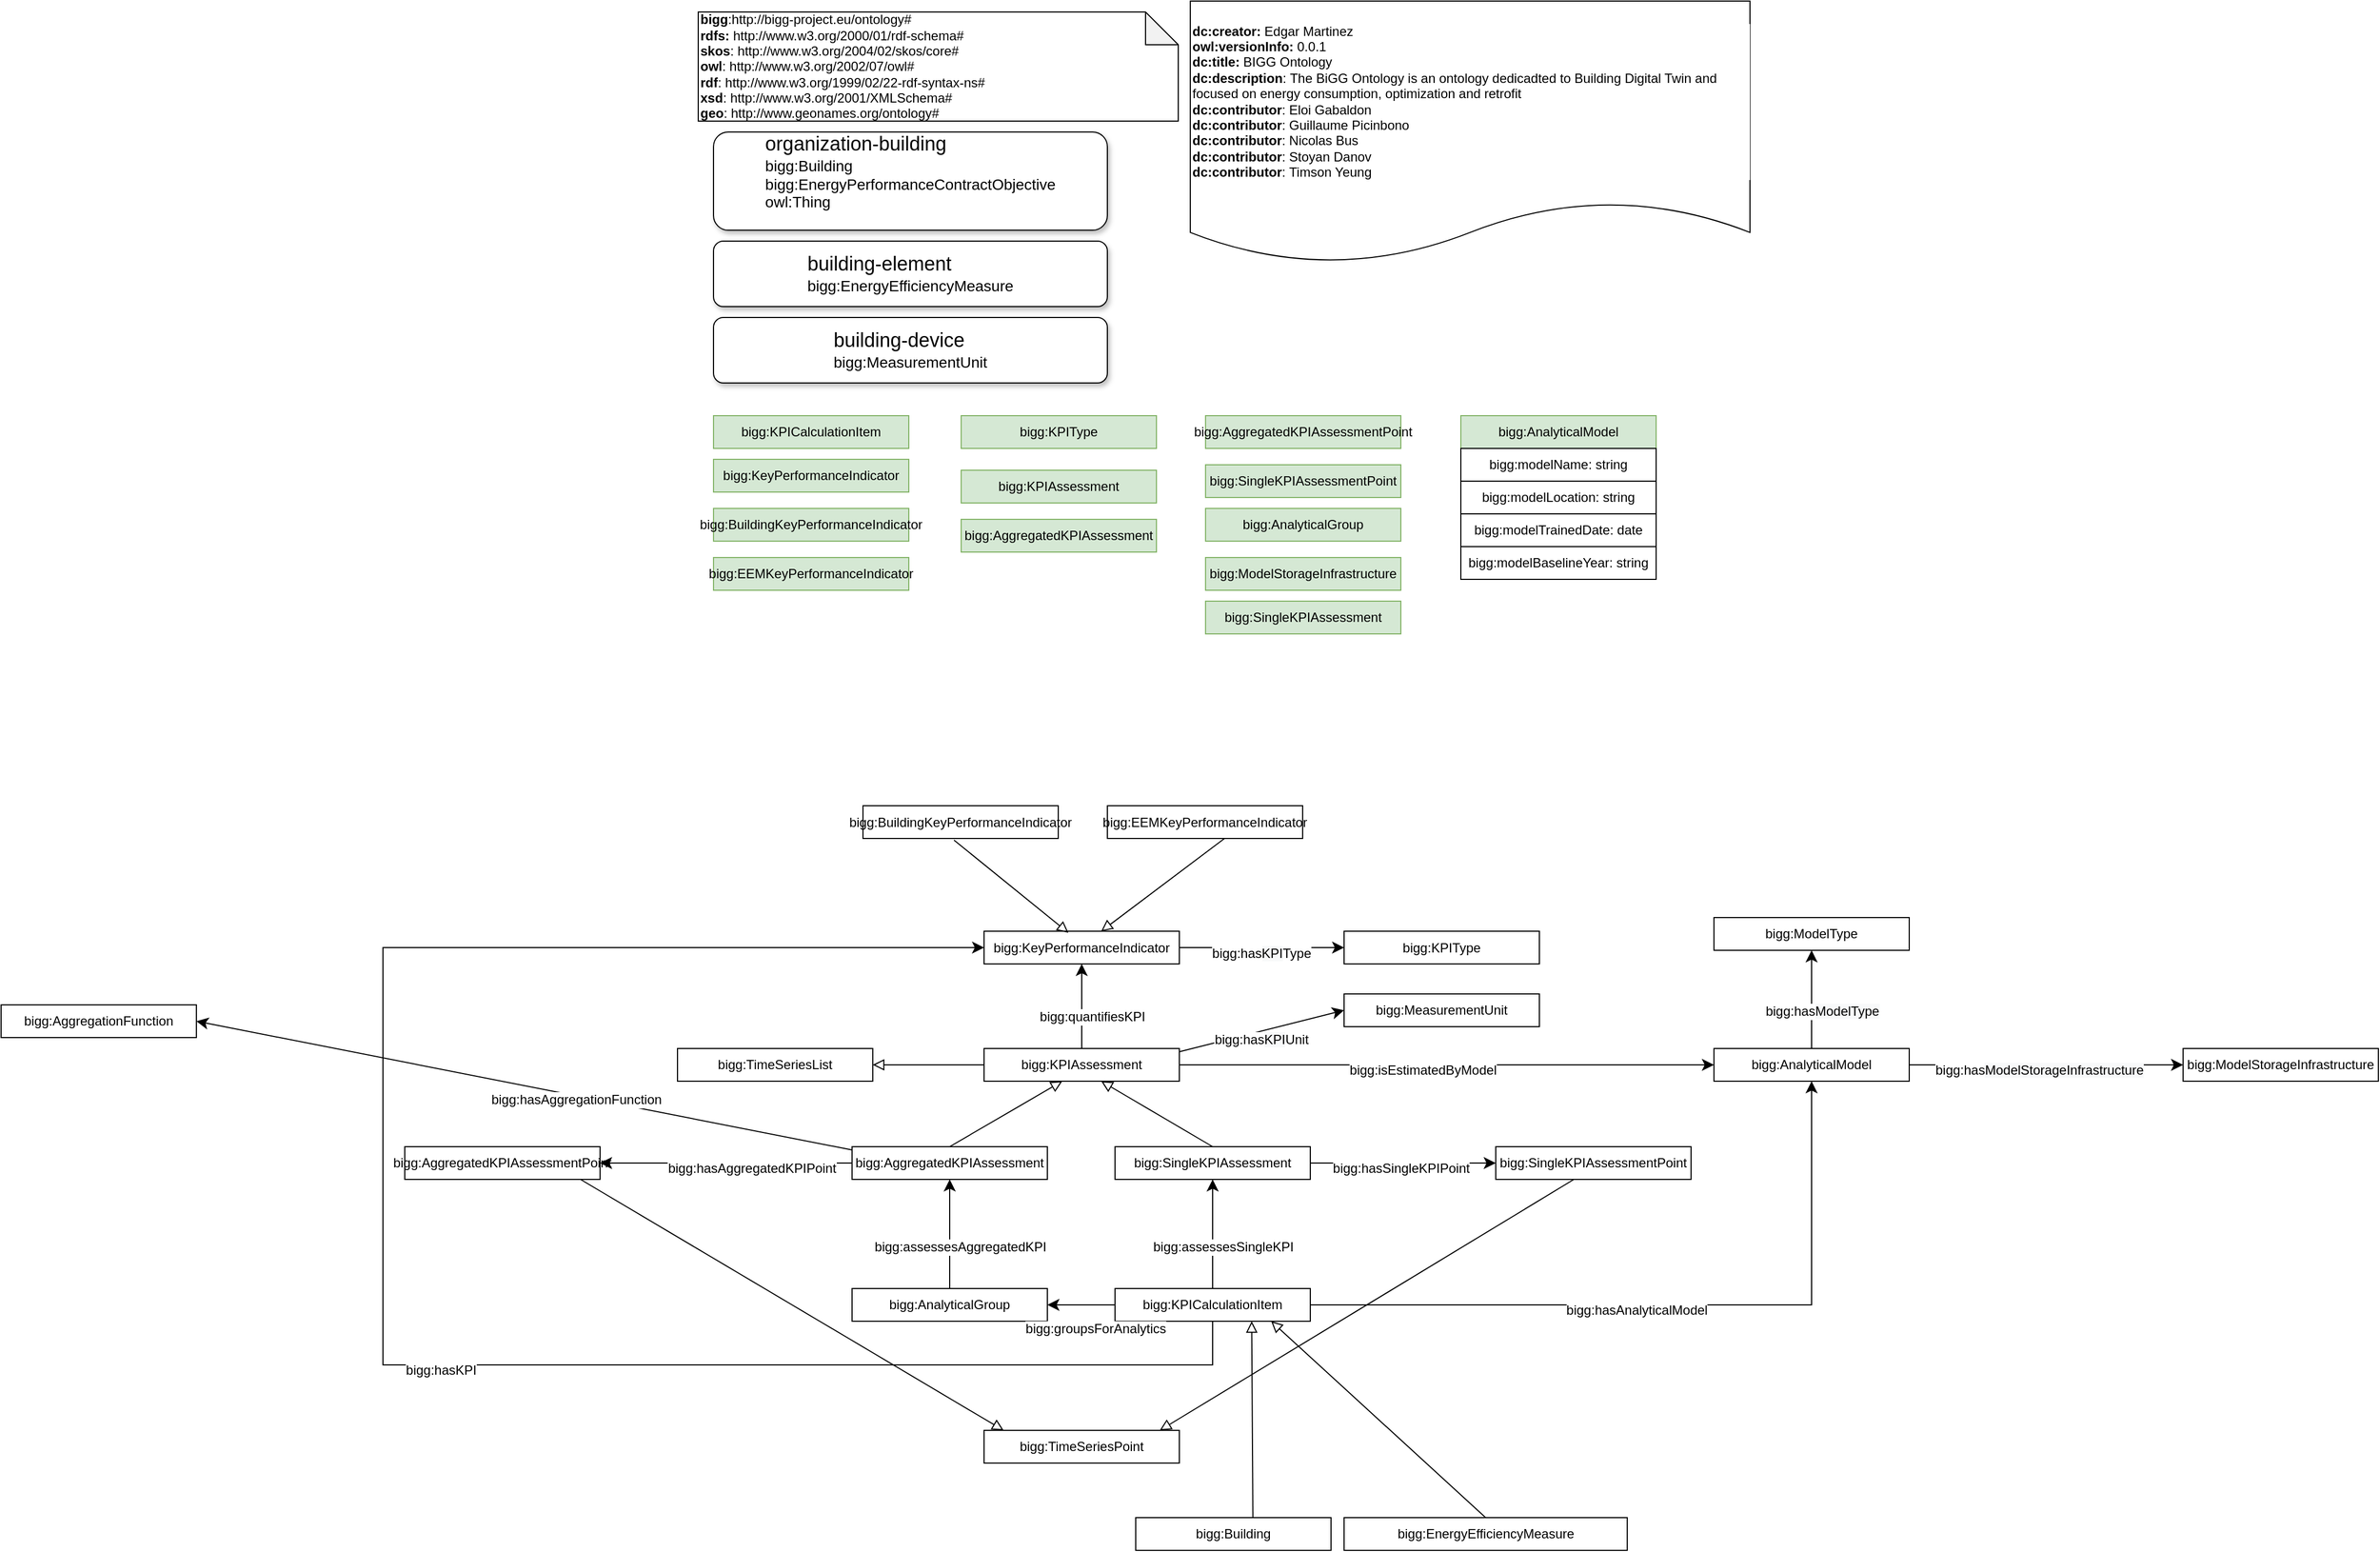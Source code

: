 <mxfile version="20.3.0" type="device"><diagram id="xN5c13emSfbrc5WPA_zT" name="Page-1"><mxGraphModel dx="1773" dy="1841" grid="1" gridSize="10" guides="1" tooltips="1" connect="1" arrows="1" fold="1" page="1" pageScale="1" pageWidth="827" pageHeight="1169" math="0" shadow="0"><root><mxCell id="0"/><mxCell id="1" parent="0"/><mxCell id="2" value="&lt;div&gt;&lt;b&gt;bigg&lt;/b&gt;:http://bigg-project.eu/ontology#&lt;/div&gt;&lt;div&gt;&lt;/div&gt;&lt;b&gt;rdfs:&lt;/b&gt; http://www.w3.org/2000/01/rdf-schema#&lt;br&gt;&lt;div&gt;&lt;span style=&quot;background-color: initial;&quot;&gt;&lt;b&gt;skos&lt;/b&gt;: http://www.w3.org/2004/02/skos/core#&lt;/span&gt;&lt;br&gt;&lt;/div&gt;&lt;div&gt;&lt;b&gt;owl&lt;/b&gt;: http://www.w3.org/2002/07/owl#&lt;/div&gt;&lt;div&gt;&lt;span style=&quot;background-color: initial;&quot;&gt;&lt;b&gt;rdf&lt;/b&gt;: http://www.w3.org/1999/02/22-rdf-syntax-ns#&lt;/span&gt;&lt;br&gt;&lt;/div&gt;&lt;div&gt;&lt;b&gt;xsd&lt;/b&gt;: http://www.w3.org/2001/XMLSchema#&lt;/div&gt;&lt;div&gt;&lt;span style=&quot;background-color: initial;&quot;&gt;&lt;b&gt;geo&lt;/b&gt;: http://www.geonames.org/ontology#&lt;/span&gt;&lt;/div&gt;" style="shape=note;whiteSpace=wrap;html=1;backgroundOutline=1;darkOpacity=0.05;align=left;" parent="1" vertex="1"><mxGeometry x="-51" y="-60" width="440" height="100" as="geometry"/></mxCell><mxCell id="3" value="&lt;div&gt;&lt;b&gt;dc:creator:&lt;/b&gt;&amp;nbsp;Edgar Martinez&lt;/div&gt;&lt;div&gt;&lt;b&gt;owl:versionInfo:&lt;/b&gt; 0.0.1&lt;/div&gt;&lt;div&gt;&lt;b&gt;dc:title:&lt;/b&gt;&amp;nbsp;BIGG Ontology&lt;/div&gt;&lt;div&gt;&lt;b&gt;dc:description&lt;/b&gt;:&amp;nbsp;The BiGG Ontology is an ontology dedicadted to Building Digital Twin and focused on energy consumption, optimization and retrofit&lt;/div&gt;&lt;div&gt;&lt;b&gt;dc:contributor&lt;/b&gt;:&amp;nbsp;Eloi Gabaldon&lt;/div&gt;&lt;div&gt;&lt;b&gt;dc:contributor&lt;/b&gt;:&amp;nbsp;Guillaume Picinbono&lt;br&gt;&lt;/div&gt;&lt;div&gt;&lt;b&gt;dc:contributor&lt;/b&gt;:&amp;nbsp;&lt;span style=&quot;background-color: rgb(255, 255, 255);&quot;&gt;Nicolas Bus&lt;br&gt;&lt;/span&gt;&lt;/div&gt;&lt;div&gt;&lt;span style=&quot;background-color: rgb(255, 255, 255);&quot;&gt;&lt;b&gt;dc:contributor&lt;/b&gt;:&amp;nbsp;Stoyan Danov&lt;br&gt;&lt;/span&gt;&lt;/div&gt;&lt;div&gt;&lt;span style=&quot;background-color: rgb(255, 255, 255);&quot;&gt;&lt;b&gt;dc:contributor&lt;/b&gt;:&amp;nbsp;Timson Yeung&lt;/span&gt;&lt;/div&gt;" style="shape=document;whiteSpace=wrap;html=1;boundedLbl=1;labelBackgroundColor=#ffffff;strokeColor=#000000;fontSize=12;fontColor=#000000;size=0.233;align=left;" parent="1" vertex="1"><mxGeometry x="400" y="-70" width="513" height="240" as="geometry"/></mxCell><mxCell id="48" value="bigg:KPICalculationItem" style="rounded=0;whiteSpace=wrap;html=1;snapToPoint=1;points=[[0.1,0],[0.2,0],[0.3,0],[0.4,0],[0.5,0],[0.6,0],[0.7,0],[0.8,0],[0.9,0],[0,0.1],[0,0.3],[0,0.5],[0,0.7],[0,0.9],[0.1,1],[0.2,1],[0.3,1],[0.4,1],[0.5,1],[0.6,1],[0.7,1],[0.8,1],[0.9,1],[1,0.1],[1,0.3],[1,0.5],[1,0.7],[1,0.9]];fillColor=#d5e8d4;strokeColor=#82b366;" parent="1" vertex="1"><mxGeometry x="-37" y="310.0" width="179" height="30" as="geometry"/></mxCell><mxCell id="138" value="bigg:AnalyticalGroup" style="rounded=0;whiteSpace=wrap;html=1;snapToPoint=1;points=[[0.1,0],[0.2,0],[0.3,0],[0.4,0],[0.5,0],[0.6,0],[0.7,0],[0.8,0],[0.9,0],[0,0.1],[0,0.3],[0,0.5],[0,0.7],[0,0.9],[0.1,1],[0.2,1],[0.3,1],[0.4,1],[0.5,1],[0.6,1],[0.7,1],[0.8,1],[0.9,1],[1,0.1],[1,0.3],[1,0.5],[1,0.7],[1,0.9]];fillColor=#d5e8d4;strokeColor=#82b366;" parent="1" vertex="1"><mxGeometry x="414" y="395" width="179" height="30" as="geometry"/></mxCell><mxCell id="139" value="bigg:KPIAssessment" style="rounded=0;whiteSpace=wrap;html=1;snapToPoint=1;points=[[0.1,0],[0.2,0],[0.3,0],[0.4,0],[0.5,0],[0.6,0],[0.7,0],[0.8,0],[0.9,0],[0,0.1],[0,0.3],[0,0.5],[0,0.7],[0,0.9],[0.1,1],[0.2,1],[0.3,1],[0.4,1],[0.5,1],[0.6,1],[0.7,1],[0.8,1],[0.9,1],[1,0.1],[1,0.3],[1,0.5],[1,0.7],[1,0.9]];fillColor=#d5e8d4;strokeColor=#82b366;" parent="1" vertex="1"><mxGeometry x="190" y="360" width="179" height="30" as="geometry"/></mxCell><mxCell id="140" value="bigg:AggregatedKPIAssessment" style="rounded=0;whiteSpace=wrap;html=1;snapToPoint=1;points=[[0.1,0],[0.2,0],[0.3,0],[0.4,0],[0.5,0],[0.6,0],[0.7,0],[0.8,0],[0.9,0],[0,0.1],[0,0.3],[0,0.5],[0,0.7],[0,0.9],[0.1,1],[0.2,1],[0.3,1],[0.4,1],[0.5,1],[0.6,1],[0.7,1],[0.8,1],[0.9,1],[1,0.1],[1,0.3],[1,0.5],[1,0.7],[1,0.9]];fillColor=#d5e8d4;strokeColor=#82b366;" parent="1" vertex="1"><mxGeometry x="190" y="405" width="179" height="30" as="geometry"/></mxCell><mxCell id="141" value="bigg:SingleKPIAssessment" style="rounded=0;whiteSpace=wrap;html=1;snapToPoint=1;points=[[0.1,0],[0.2,0],[0.3,0],[0.4,0],[0.5,0],[0.6,0],[0.7,0],[0.8,0],[0.9,0],[0,0.1],[0,0.3],[0,0.5],[0,0.7],[0,0.9],[0.1,1],[0.2,1],[0.3,1],[0.4,1],[0.5,1],[0.6,1],[0.7,1],[0.8,1],[0.9,1],[1,0.1],[1,0.3],[1,0.5],[1,0.7],[1,0.9]];fillColor=#d5e8d4;strokeColor=#82b366;" parent="1" vertex="1"><mxGeometry x="414" y="480" width="179" height="30" as="geometry"/></mxCell><mxCell id="142" value="bigg:AggregatedKPIAssessmentPoint" style="rounded=0;whiteSpace=wrap;html=1;snapToPoint=1;points=[[0.1,0],[0.2,0],[0.3,0],[0.4,0],[0.5,0],[0.6,0],[0.7,0],[0.8,0],[0.9,0],[0,0.1],[0,0.3],[0,0.5],[0,0.7],[0,0.9],[0.1,1],[0.2,1],[0.3,1],[0.4,1],[0.5,1],[0.6,1],[0.7,1],[0.8,1],[0.9,1],[1,0.1],[1,0.3],[1,0.5],[1,0.7],[1,0.9]];fillColor=#d5e8d4;strokeColor=#82b366;" parent="1" vertex="1"><mxGeometry x="414" y="310" width="179" height="30" as="geometry"/></mxCell><mxCell id="143" value="bigg:SingleKPIAssessmentPoint" style="rounded=0;whiteSpace=wrap;html=1;snapToPoint=1;points=[[0.1,0],[0.2,0],[0.3,0],[0.4,0],[0.5,0],[0.6,0],[0.7,0],[0.8,0],[0.9,0],[0,0.1],[0,0.3],[0,0.5],[0,0.7],[0,0.9],[0.1,1],[0.2,1],[0.3,1],[0.4,1],[0.5,1],[0.6,1],[0.7,1],[0.8,1],[0.9,1],[1,0.1],[1,0.3],[1,0.5],[1,0.7],[1,0.9]];fillColor=#d5e8d4;strokeColor=#82b366;" parent="1" vertex="1"><mxGeometry x="414" y="355" width="179" height="30" as="geometry"/></mxCell><mxCell id="144" value="bigg:AnalyticalModel" style="rounded=0;whiteSpace=wrap;html=1;snapToPoint=1;points=[[0.1,0],[0.2,0],[0.3,0],[0.4,0],[0.5,0],[0.6,0],[0.7,0],[0.8,0],[0.9,0],[0,0.1],[0,0.3],[0,0.5],[0,0.7],[0,0.9],[0.1,1],[0.2,1],[0.3,1],[0.4,1],[0.5,1],[0.6,1],[0.7,1],[0.8,1],[0.9,1],[1,0.1],[1,0.3],[1,0.5],[1,0.7],[1,0.9]];fillColor=#d5e8d4;strokeColor=#82b366;" parent="1" vertex="1"><mxGeometry x="648" y="310" width="179" height="30" as="geometry"/></mxCell><mxCell id="145" value="bigg:KeyPerformanceIndicator" style="rounded=0;whiteSpace=wrap;html=1;snapToPoint=1;points=[[0.1,0],[0.2,0],[0.3,0],[0.4,0],[0.5,0],[0.6,0],[0.7,0],[0.8,0],[0.9,0],[0,0.1],[0,0.3],[0,0.5],[0,0.7],[0,0.9],[0.1,1],[0.2,1],[0.3,1],[0.4,1],[0.5,1],[0.6,1],[0.7,1],[0.8,1],[0.9,1],[1,0.1],[1,0.3],[1,0.5],[1,0.7],[1,0.9]];fillColor=#d5e8d4;strokeColor=#82b366;" parent="1" vertex="1"><mxGeometry x="-37" y="350" width="179" height="30" as="geometry"/></mxCell><mxCell id="151" value="bigg:KPIType" style="rounded=0;whiteSpace=wrap;html=1;snapToPoint=1;points=[[0.1,0],[0.2,0],[0.3,0],[0.4,0],[0.5,0],[0.6,0],[0.7,0],[0.8,0],[0.9,0],[0,0.1],[0,0.3],[0,0.5],[0,0.7],[0,0.9],[0.1,1],[0.2,1],[0.3,1],[0.4,1],[0.5,1],[0.6,1],[0.7,1],[0.8,1],[0.9,1],[1,0.1],[1,0.3],[1,0.5],[1,0.7],[1,0.9]];fillColor=#d5e8d4;strokeColor=#82b366;" parent="1" vertex="1"><mxGeometry x="190" y="310" width="179" height="30" as="geometry"/></mxCell><mxCell id="152" value="bigg:KeyPerformanceIndicator" style="rounded=0;whiteSpace=wrap;html=1;snapToPoint=1;points=[[0.1,0],[0.2,0],[0.3,0],[0.4,0],[0.5,0],[0.6,0],[0.7,0],[0.8,0],[0.9,0],[0,0.1],[0,0.3],[0,0.5],[0,0.7],[0,0.9],[0.1,1],[0.2,1],[0.3,1],[0.4,1],[0.5,1],[0.6,1],[0.7,1],[0.8,1],[0.9,1],[1,0.1],[1,0.3],[1,0.5],[1,0.7],[1,0.9]];" parent="1" vertex="1"><mxGeometry x="211" y="782.5" width="179" height="30" as="geometry"/></mxCell><mxCell id="153" value="bigg:KPIType" style="rounded=0;whiteSpace=wrap;html=1;snapToPoint=1;points=[[0.1,0],[0.2,0],[0.3,0],[0.4,0],[0.5,0],[0.6,0],[0.7,0],[0.8,0],[0.9,0],[0,0.1],[0,0.3],[0,0.5],[0,0.7],[0,0.9],[0.1,1],[0.2,1],[0.3,1],[0.4,1],[0.5,1],[0.6,1],[0.7,1],[0.8,1],[0.9,1],[1,0.1],[1,0.3],[1,0.5],[1,0.7],[1,0.9]];" parent="1" vertex="1"><mxGeometry x="541" y="782.5" width="179" height="30" as="geometry"/></mxCell><mxCell id="154" value="" style="endArrow=classic;html=1;endSize=8;arcSize=0;rounded=0;entryX=0;entryY=0.5;entryDx=0;entryDy=0;exitX=1;exitY=0.5;exitDx=0;exitDy=0;" parent="1" source="152" target="153" edge="1"><mxGeometry width="50" height="50" relative="1" as="geometry"><mxPoint x="710" y="859.5" as="sourcePoint"/><mxPoint x="841" y="859.5" as="targetPoint"/></mxGeometry></mxCell><mxCell id="155" value="&lt;div&gt;bigg:has&lt;span style=&quot;background-color: rgb(248, 249, 250);&quot;&gt;KPI&lt;/span&gt;Type&lt;/div&gt;" style="text;html=1;align=center;verticalAlign=middle;resizable=0;points=[];labelBackgroundColor=#ffffff;" parent="154" vertex="1" connectable="0"><mxGeometry x="-0.127" relative="1" as="geometry"><mxPoint x="9" y="5" as="offset"/></mxGeometry></mxCell><mxCell id="156" value="bigg:MeasurementUnit" style="rounded=0;whiteSpace=wrap;html=1;snapToPoint=1;points=[[0.1,0],[0.2,0],[0.3,0],[0.4,0],[0.5,0],[0.6,0],[0.7,0],[0.8,0],[0.9,0],[0,0.1],[0,0.3],[0,0.5],[0,0.7],[0,0.9],[0.1,1],[0.2,1],[0.3,1],[0.4,1],[0.5,1],[0.6,1],[0.7,1],[0.8,1],[0.9,1],[1,0.1],[1,0.3],[1,0.5],[1,0.7],[1,0.9]];" parent="1" vertex="1"><mxGeometry x="541" y="840" width="179" height="30" as="geometry"/></mxCell><mxCell id="157" value="" style="endArrow=classic;html=1;endSize=8;arcSize=0;rounded=0;entryX=0;entryY=0.5;entryDx=0;entryDy=0;exitX=1;exitY=0.1;exitDx=0;exitDy=0;" parent="1" source="174" target="156" edge="1"><mxGeometry width="50" height="50" relative="1" as="geometry"><mxPoint x="400.0" y="807.5" as="sourcePoint"/><mxPoint x="551" y="807.5" as="targetPoint"/></mxGeometry></mxCell><mxCell id="158" value="&lt;div&gt;bigg:has&lt;span style=&quot;background-color: rgb(248, 249, 250);&quot;&gt;KPI&lt;/span&gt;Unit&lt;/div&gt;" style="text;html=1;align=center;verticalAlign=middle;resizable=0;points=[];labelBackgroundColor=#ffffff;" parent="157" vertex="1" connectable="0"><mxGeometry x="-0.127" relative="1" as="geometry"><mxPoint x="9" y="5" as="offset"/></mxGeometry></mxCell><mxCell id="173" value="bigg:TimeSeriesList" style="rounded=0;whiteSpace=wrap;html=1;snapToPoint=1;points=[[0.1,0],[0.2,0],[0.3,0],[0.4,0],[0.5,0],[0.6,0],[0.7,0],[0.8,0],[0.9,0],[0,0.1],[0,0.3],[0,0.5],[0,0.7],[0,0.9],[0.1,1],[0.2,1],[0.3,1],[0.4,1],[0.5,1],[0.6,1],[0.7,1],[0.8,1],[0.9,1],[1,0.1],[1,0.3],[1,0.5],[1,0.7],[1,0.9]];" parent="1" vertex="1"><mxGeometry x="-70" y="890.0" width="179" height="30" as="geometry"/></mxCell><mxCell id="174" value="bigg:KPIAssessment" style="rounded=0;whiteSpace=wrap;html=1;snapToPoint=1;points=[[0.1,0],[0.2,0],[0.3,0],[0.4,0],[0.5,0],[0.6,0],[0.7,0],[0.8,0],[0.9,0],[0,0.1],[0,0.3],[0,0.5],[0,0.7],[0,0.9],[0.1,1],[0.2,1],[0.3,1],[0.4,1],[0.5,1],[0.6,1],[0.7,1],[0.8,1],[0.9,1],[1,0.1],[1,0.3],[1,0.5],[1,0.7],[1,0.9]];" parent="1" vertex="1"><mxGeometry x="211" y="890" width="179" height="30" as="geometry"/></mxCell><mxCell id="175" value="" style="endArrow=block;html=1;fontColor=#000099;exitX=0;exitY=0.5;exitDx=0;exitDy=0;endFill=0;entryX=1;entryY=0.5;entryDx=0;entryDy=0;endSize=8;arcSize=0;rounded=0;" parent="1" source="174" target="173" edge="1"><mxGeometry width="50" height="50" relative="1" as="geometry"><mxPoint x="1009.5" y="820" as="sourcePoint"/><mxPoint x="471.5" y="810" as="targetPoint"/></mxGeometry></mxCell><mxCell id="176" value="" style="endArrow=classic;html=1;endSize=8;arcSize=0;rounded=0;entryX=0.5;entryY=1;entryDx=0;entryDy=0;exitX=0.5;exitY=0;exitDx=0;exitDy=0;" parent="1" source="174" target="152" edge="1"><mxGeometry width="50" height="50" relative="1" as="geometry"><mxPoint x="400" y="807.5" as="sourcePoint"/><mxPoint x="551" y="722.5" as="targetPoint"/></mxGeometry></mxCell><mxCell id="177" value="&lt;div&gt;bigg:quantifiesKPI&lt;/div&gt;" style="text;html=1;align=center;verticalAlign=middle;resizable=0;points=[];labelBackgroundColor=#ffffff;" parent="176" vertex="1" connectable="0"><mxGeometry x="-0.127" relative="1" as="geometry"><mxPoint x="9" y="5" as="offset"/></mxGeometry></mxCell><mxCell id="178" value="bigg:BuildingKeyPerformanceIndicator" style="rounded=0;whiteSpace=wrap;html=1;snapToPoint=1;points=[[0.1,0],[0.2,0],[0.3,0],[0.4,0],[0.5,0],[0.6,0],[0.7,0],[0.8,0],[0.9,0],[0,0.1],[0,0.3],[0,0.5],[0,0.7],[0,0.9],[0.1,1],[0.2,1],[0.3,1],[0.4,1],[0.5,1],[0.6,1],[0.7,1],[0.8,1],[0.9,1],[1,0.1],[1,0.3],[1,0.5],[1,0.7],[1,0.9]];fillColor=#d5e8d4;strokeColor=#82b366;" parent="1" vertex="1"><mxGeometry x="-37" y="395" width="179" height="30" as="geometry"/></mxCell><mxCell id="179" value="bigg:EEMKeyPerformanceIndicator" style="rounded=0;whiteSpace=wrap;html=1;snapToPoint=1;points=[[0.1,0],[0.2,0],[0.3,0],[0.4,0],[0.5,0],[0.6,0],[0.7,0],[0.8,0],[0.9,0],[0,0.1],[0,0.3],[0,0.5],[0,0.7],[0,0.9],[0.1,1],[0.2,1],[0.3,1],[0.4,1],[0.5,1],[0.6,1],[0.7,1],[0.8,1],[0.9,1],[1,0.1],[1,0.3],[1,0.5],[1,0.7],[1,0.9]];fillColor=#d5e8d4;strokeColor=#82b366;" parent="1" vertex="1"><mxGeometry x="-37" y="440" width="179" height="30" as="geometry"/></mxCell><mxCell id="180" value="bigg:BuildingKeyPerformanceIndicator" style="rounded=0;whiteSpace=wrap;html=1;snapToPoint=1;points=[[0.1,0],[0.2,0],[0.3,0],[0.4,0],[0.5,0],[0.6,0],[0.7,0],[0.8,0],[0.9,0],[0,0.1],[0,0.3],[0,0.5],[0,0.7],[0,0.9],[0.1,1],[0.2,1],[0.3,1],[0.4,1],[0.5,1],[0.6,1],[0.7,1],[0.8,1],[0.9,1],[1,0.1],[1,0.3],[1,0.5],[1,0.7],[1,0.9]];" parent="1" vertex="1"><mxGeometry x="100" y="667.5" width="179" height="30" as="geometry"/></mxCell><mxCell id="181" value="bigg:EEMKeyPerformanceIndicator" style="rounded=0;whiteSpace=wrap;html=1;snapToPoint=1;points=[[0.1,0],[0.2,0],[0.3,0],[0.4,0],[0.5,0],[0.6,0],[0.7,0],[0.8,0],[0.9,0],[0,0.1],[0,0.3],[0,0.5],[0,0.7],[0,0.9],[0.1,1],[0.2,1],[0.3,1],[0.4,1],[0.5,1],[0.6,1],[0.7,1],[0.8,1],[0.9,1],[1,0.1],[1,0.3],[1,0.5],[1,0.7],[1,0.9]];" parent="1" vertex="1"><mxGeometry x="324" y="667.5" width="179" height="30" as="geometry"/></mxCell><mxCell id="182" value="" style="endArrow=block;html=1;fontColor=#000099;exitX=0.466;exitY=1.05;exitDx=0;exitDy=0;endFill=0;entryX=0.432;entryY=0.05;entryDx=0;entryDy=0;endSize=8;arcSize=0;rounded=0;exitPerimeter=0;entryPerimeter=0;" parent="1" source="180" target="152" edge="1"><mxGeometry width="50" height="50" relative="1" as="geometry"><mxPoint x="221" y="915" as="sourcePoint"/><mxPoint x="119.0" y="915" as="targetPoint"/></mxGeometry></mxCell><mxCell id="183" value="" style="endArrow=block;html=1;fontColor=#000099;exitX=0.6;exitY=1;exitDx=0;exitDy=0;endFill=0;entryX=0.6;entryY=0;entryDx=0;entryDy=0;endSize=8;arcSize=0;rounded=0;" parent="1" source="181" target="152" edge="1"><mxGeometry width="50" height="50" relative="1" as="geometry"><mxPoint x="193.414" y="709" as="sourcePoint"/><mxPoint x="298.328" y="794" as="targetPoint"/></mxGeometry></mxCell><mxCell id="184" value="bigg:AggregatedKPIAssessmentPoint" style="rounded=0;whiteSpace=wrap;html=1;snapToPoint=1;points=[[0.1,0],[0.2,0],[0.3,0],[0.4,0],[0.5,0],[0.6,0],[0.7,0],[0.8,0],[0.9,0],[0,0.1],[0,0.3],[0,0.5],[0,0.7],[0,0.9],[0.1,1],[0.2,1],[0.3,1],[0.4,1],[0.5,1],[0.6,1],[0.7,1],[0.8,1],[0.9,1],[1,0.1],[1,0.3],[1,0.5],[1,0.7],[1,0.9]];" parent="1" vertex="1"><mxGeometry x="-320" y="980" width="179" height="30" as="geometry"/></mxCell><mxCell id="185" value="bigg:SingleKPIAssessmentPoint" style="rounded=0;whiteSpace=wrap;html=1;snapToPoint=1;points=[[0.1,0],[0.2,0],[0.3,0],[0.4,0],[0.5,0],[0.6,0],[0.7,0],[0.8,0],[0.9,0],[0,0.1],[0,0.3],[0,0.5],[0,0.7],[0,0.9],[0.1,1],[0.2,1],[0.3,1],[0.4,1],[0.5,1],[0.6,1],[0.7,1],[0.8,1],[0.9,1],[1,0.1],[1,0.3],[1,0.5],[1,0.7],[1,0.9]];" parent="1" vertex="1"><mxGeometry x="680" y="980" width="179" height="30" as="geometry"/></mxCell><mxCell id="186" value="" style="endArrow=block;html=1;fontColor=#000099;endFill=0;entryX=0.4;entryY=1;entryDx=0;entryDy=0;endSize=8;arcSize=0;rounded=0;exitX=0.5;exitY=0;exitDx=0;exitDy=0;" parent="1" source="194" target="174" edge="1"><mxGeometry width="50" height="50" relative="1" as="geometry"><mxPoint x="190" y="970" as="sourcePoint"/><mxPoint x="298.328" y="794" as="targetPoint"/></mxGeometry></mxCell><mxCell id="187" value="" style="endArrow=block;html=1;fontColor=#000099;endFill=0;entryX=0.6;entryY=1;entryDx=0;entryDy=0;endSize=8;arcSize=0;rounded=0;exitX=0.5;exitY=0;exitDx=0;exitDy=0;" parent="1" source="195" target="174" edge="1"><mxGeometry width="50" height="50" relative="1" as="geometry"><mxPoint x="440" y="970" as="sourcePoint"/><mxPoint x="292.6" y="930" as="targetPoint"/></mxGeometry></mxCell><mxCell id="188" value="bigg:AnalyticalModel" style="rounded=0;whiteSpace=wrap;html=1;snapToPoint=1;points=[[0.1,0],[0.2,0],[0.3,0],[0.4,0],[0.5,0],[0.6,0],[0.7,0],[0.8,0],[0.9,0],[0,0.1],[0,0.3],[0,0.5],[0,0.7],[0,0.9],[0.1,1],[0.2,1],[0.3,1],[0.4,1],[0.5,1],[0.6,1],[0.7,1],[0.8,1],[0.9,1],[1,0.1],[1,0.3],[1,0.5],[1,0.7],[1,0.9]];" parent="1" vertex="1"><mxGeometry x="880" y="890" width="179" height="30" as="geometry"/></mxCell><mxCell id="189" value="" style="endArrow=classic;html=1;endSize=8;arcSize=0;rounded=0;entryX=0;entryY=0.5;entryDx=0;entryDy=0;exitX=1;exitY=0.5;exitDx=0;exitDy=0;" parent="1" source="174" target="188" edge="1"><mxGeometry width="50" height="50" relative="1" as="geometry"><mxPoint x="400" y="807.5" as="sourcePoint"/><mxPoint x="551" y="807.5" as="targetPoint"/></mxGeometry></mxCell><mxCell id="190" value="&lt;div&gt;bigg:isEstimatedByModel&lt;/div&gt;" style="text;html=1;align=center;verticalAlign=middle;resizable=0;points=[];labelBackgroundColor=#ffffff;" parent="189" vertex="1" connectable="0"><mxGeometry x="-0.127" relative="1" as="geometry"><mxPoint x="9" y="5" as="offset"/></mxGeometry></mxCell><mxCell id="191" value="bigg:KPICalculationItem" style="rounded=0;whiteSpace=wrap;html=1;snapToPoint=1;points=[[0.1,0],[0.2,0],[0.3,0],[0.4,0],[0.5,0],[0.6,0],[0.7,0],[0.8,0],[0.9,0],[0,0.1],[0,0.3],[0,0.5],[0,0.7],[0,0.9],[0.1,1],[0.2,1],[0.3,1],[0.4,1],[0.5,1],[0.6,1],[0.7,1],[0.8,1],[0.9,1],[1,0.1],[1,0.3],[1,0.5],[1,0.7],[1,0.9]];" parent="1" vertex="1"><mxGeometry x="331" y="1110" width="179" height="30" as="geometry"/></mxCell><mxCell id="192" value="" style="endArrow=classic;html=1;endSize=8;arcSize=0;rounded=0;exitX=0.5;exitY=0;exitDx=0;exitDy=0;entryX=0.5;entryY=1;entryDx=0;entryDy=0;" parent="1" source="191" target="195" edge="1"><mxGeometry width="50" height="50" relative="1" as="geometry"><mxPoint x="400" y="915" as="sourcePoint"/><mxPoint x="460" y="1050" as="targetPoint"/></mxGeometry></mxCell><mxCell id="193" value="&lt;div&gt;bigg:assessesSingleKPI&lt;/div&gt;" style="text;html=1;align=center;verticalAlign=middle;resizable=0;points=[];labelBackgroundColor=#ffffff;" parent="192" vertex="1" connectable="0"><mxGeometry x="-0.127" relative="1" as="geometry"><mxPoint x="9" y="5" as="offset"/></mxGeometry></mxCell><mxCell id="194" value="bigg:AggregatedKPIAssessment" style="rounded=0;whiteSpace=wrap;html=1;snapToPoint=1;points=[[0.1,0],[0.2,0],[0.3,0],[0.4,0],[0.5,0],[0.6,0],[0.7,0],[0.8,0],[0.9,0],[0,0.1],[0,0.3],[0,0.5],[0,0.7],[0,0.9],[0.1,1],[0.2,1],[0.3,1],[0.4,1],[0.5,1],[0.6,1],[0.7,1],[0.8,1],[0.9,1],[1,0.1],[1,0.3],[1,0.5],[1,0.7],[1,0.9]];" parent="1" vertex="1"><mxGeometry x="90" y="980" width="179" height="30" as="geometry"/></mxCell><mxCell id="195" value="bigg:SingleKPIAssessment" style="rounded=0;whiteSpace=wrap;html=1;snapToPoint=1;points=[[0.1,0],[0.2,0],[0.3,0],[0.4,0],[0.5,0],[0.6,0],[0.7,0],[0.8,0],[0.9,0],[0,0.1],[0,0.3],[0,0.5],[0,0.7],[0,0.9],[0.1,1],[0.2,1],[0.3,1],[0.4,1],[0.5,1],[0.6,1],[0.7,1],[0.8,1],[0.9,1],[1,0.1],[1,0.3],[1,0.5],[1,0.7],[1,0.9]];" parent="1" vertex="1"><mxGeometry x="331" y="980" width="179" height="30" as="geometry"/></mxCell><mxCell id="196" value="" style="endArrow=classic;html=1;endSize=8;arcSize=0;rounded=0;entryX=0;entryY=0.5;entryDx=0;entryDy=0;exitX=1;exitY=0.5;exitDx=0;exitDy=0;" parent="1" source="195" target="185" edge="1"><mxGeometry width="50" height="50" relative="1" as="geometry"><mxPoint x="400" y="915" as="sourcePoint"/><mxPoint x="660" y="915" as="targetPoint"/></mxGeometry></mxCell><mxCell id="197" value="&lt;div&gt;bigg:hasSingleKPIPoint&lt;/div&gt;" style="text;html=1;align=center;verticalAlign=middle;resizable=0;points=[];labelBackgroundColor=#ffffff;" parent="196" vertex="1" connectable="0"><mxGeometry x="-0.127" relative="1" as="geometry"><mxPoint x="9" y="5" as="offset"/></mxGeometry></mxCell><mxCell id="198" value="" style="endArrow=classic;html=1;endSize=8;arcSize=0;rounded=0;entryX=1;entryY=0.5;entryDx=0;entryDy=0;exitX=0;exitY=0.5;exitDx=0;exitDy=0;" parent="1" source="194" target="184" edge="1"><mxGeometry width="50" height="50" relative="1" as="geometry"><mxPoint x="520" y="1005" as="sourcePoint"/><mxPoint x="690" y="1005" as="targetPoint"/></mxGeometry></mxCell><mxCell id="199" value="&lt;div&gt;bigg:hasAggregatedKPIPoint&lt;/div&gt;" style="text;html=1;align=center;verticalAlign=middle;resizable=0;points=[];labelBackgroundColor=#ffffff;" parent="198" vertex="1" connectable="0"><mxGeometry x="-0.127" relative="1" as="geometry"><mxPoint x="9" y="5" as="offset"/></mxGeometry></mxCell><mxCell id="200" value="bigg:TimeSeriesPoint" style="rounded=0;whiteSpace=wrap;html=1;snapToPoint=1;points=[[0.1,0],[0.2,0],[0.3,0],[0.4,0],[0.5,0],[0.6,0],[0.7,0],[0.8,0],[0.9,0],[0,0.1],[0,0.3],[0,0.5],[0,0.7],[0,0.9],[0.1,1],[0.2,1],[0.3,1],[0.4,1],[0.5,1],[0.6,1],[0.7,1],[0.8,1],[0.9,1],[1,0.1],[1,0.3],[1,0.5],[1,0.7],[1,0.9]];" parent="1" vertex="1"><mxGeometry x="211" y="1240" width="179" height="30" as="geometry"/></mxCell><mxCell id="201" value="" style="endArrow=block;html=1;fontColor=#000099;endFill=0;entryX=0.9;entryY=0;entryDx=0;entryDy=0;endSize=8;arcSize=0;rounded=0;exitX=0.4;exitY=1;exitDx=0;exitDy=0;" parent="1" source="185" target="200" edge="1"><mxGeometry width="50" height="50" relative="1" as="geometry"><mxPoint x="430.5" y="990" as="sourcePoint"/><mxPoint x="328.4" y="930" as="targetPoint"/></mxGeometry></mxCell><mxCell id="202" value="" style="endArrow=block;html=1;fontColor=#000099;endFill=0;entryX=0.1;entryY=0;entryDx=0;entryDy=0;endSize=8;arcSize=0;rounded=0;exitX=0.9;exitY=1;exitDx=0;exitDy=0;" parent="1" source="184" target="200" edge="1"><mxGeometry width="50" height="50" relative="1" as="geometry"><mxPoint x="774.13" y="989.82" as="sourcePoint"/><mxPoint x="513.5" y="870" as="targetPoint"/></mxGeometry></mxCell><mxCell id="203" value="bigg:AnalyticalGroup" style="rounded=0;whiteSpace=wrap;html=1;snapToPoint=1;points=[[0.1,0],[0.2,0],[0.3,0],[0.4,0],[0.5,0],[0.6,0],[0.7,0],[0.8,0],[0.9,0],[0,0.1],[0,0.3],[0,0.5],[0,0.7],[0,0.9],[0.1,1],[0.2,1],[0.3,1],[0.4,1],[0.5,1],[0.6,1],[0.7,1],[0.8,1],[0.9,1],[1,0.1],[1,0.3],[1,0.5],[1,0.7],[1,0.9]];" parent="1" vertex="1"><mxGeometry x="90" y="1110" width="179" height="30" as="geometry"/></mxCell><mxCell id="204" value="" style="endArrow=classic;html=1;endSize=8;arcSize=0;rounded=0;entryX=1;entryY=0.5;entryDx=0;entryDy=0;exitX=0;exitY=0.5;exitDx=0;exitDy=0;" parent="1" source="191" target="203" edge="1"><mxGeometry width="50" height="50" relative="1" as="geometry"><mxPoint x="330" y="1130" as="sourcePoint"/><mxPoint x="430.5" y="1020" as="targetPoint"/></mxGeometry></mxCell><mxCell id="205" value="&lt;div&gt;bigg:groupsForAnalytics&lt;/div&gt;" style="text;html=1;align=center;verticalAlign=middle;resizable=0;points=[];labelBackgroundColor=#ffffff;" parent="204" vertex="1" connectable="0"><mxGeometry x="-0.127" relative="1" as="geometry"><mxPoint x="9" y="22" as="offset"/></mxGeometry></mxCell><mxCell id="206" value="" style="endArrow=classic;html=1;endSize=8;arcSize=0;rounded=0;exitX=0.5;exitY=0;exitDx=0;exitDy=0;entryX=0.5;entryY=1;entryDx=0;entryDy=0;" parent="1" source="203" target="194" edge="1"><mxGeometry width="50" height="50" relative="1" as="geometry"><mxPoint x="188.17" y="1110" as="sourcePoint"/><mxPoint x="188.17" y="1010" as="targetPoint"/></mxGeometry></mxCell><mxCell id="207" value="&lt;div&gt;bigg:assessesAggregatedKPI&lt;/div&gt;" style="text;html=1;align=center;verticalAlign=middle;resizable=0;points=[];labelBackgroundColor=#ffffff;" parent="206" vertex="1" connectable="0"><mxGeometry x="-0.127" relative="1" as="geometry"><mxPoint x="9" y="5" as="offset"/></mxGeometry></mxCell><mxCell id="208" value="" style="endArrow=classic;html=1;endSize=8;arcSize=0;rounded=0;exitX=1;exitY=0.5;exitDx=0;exitDy=0;edgeStyle=orthogonalEdgeStyle;entryX=0.5;entryY=1;entryDx=0;entryDy=0;" parent="1" source="191" target="188" edge="1"><mxGeometry width="50" height="50" relative="1" as="geometry"><mxPoint x="400" y="915" as="sourcePoint"/><mxPoint x="940" y="1120" as="targetPoint"/></mxGeometry></mxCell><mxCell id="209" value="&lt;div&gt;bigg:hasAnalyticalModel&lt;/div&gt;" style="text;html=1;align=center;verticalAlign=middle;resizable=0;points=[];labelBackgroundColor=#ffffff;" parent="208" vertex="1" connectable="0"><mxGeometry x="-0.127" relative="1" as="geometry"><mxPoint x="9" y="5" as="offset"/></mxGeometry></mxCell><mxCell id="210" value="" style="endArrow=classic;html=1;endSize=8;arcSize=0;rounded=0;exitX=0.5;exitY=1;exitDx=0;exitDy=0;edgeStyle=orthogonalEdgeStyle;entryX=0;entryY=0.5;entryDx=0;entryDy=0;" parent="1" source="191" target="152" edge="1"><mxGeometry width="50" height="50" relative="1" as="geometry"><mxPoint x="520" y="1135" as="sourcePoint"/><mxPoint x="979.5" y="930" as="targetPoint"/><Array as="points"><mxPoint x="421" y="1180"/><mxPoint x="-340" y="1180"/><mxPoint x="-340" y="798"/></Array></mxGeometry></mxCell><mxCell id="211" value="&lt;div&gt;bigg:hasKPI&lt;/div&gt;" style="text;html=1;align=center;verticalAlign=middle;resizable=0;points=[];labelBackgroundColor=#ffffff;" parent="210" vertex="1" connectable="0"><mxGeometry x="-0.127" relative="1" as="geometry"><mxPoint x="9" y="5" as="offset"/></mxGeometry></mxCell><mxCell id="212" value="bigg:Building" style="rounded=0;whiteSpace=wrap;html=1;snapToPoint=1;points=[[0.1,0],[0.2,0],[0.3,0],[0.4,0],[0.5,0],[0.6,0],[0.7,0],[0.8,0],[0.9,0],[0,0.1],[0,0.3],[0,0.5],[0,0.7],[0,0.9],[0.1,1],[0.2,1],[0.3,1],[0.4,1],[0.5,1],[0.6,1],[0.7,1],[0.8,1],[0.9,1],[1,0.1],[1,0.3],[1,0.5],[1,0.7],[1,0.9]];" parent="1" vertex="1"><mxGeometry x="350" y="1320" width="179" height="30" as="geometry"/></mxCell><mxCell id="213" value="bigg:EnergyEfficiencyMeasure" style="rounded=0;whiteSpace=wrap;html=1;snapToPoint=1;points=[[0.1,0],[0.2,0],[0.3,0],[0.4,0],[0.5,0],[0.6,0],[0.7,0],[0.8,0],[0.9,0],[0,0.1],[0,0.3],[0,0.5],[0,0.7],[0,0.9],[0.1,1],[0.2,1],[0.3,1],[0.4,1],[0.5,1],[0.6,1],[0.7,1],[0.8,1],[0.9,1],[1,0.1],[1,0.3],[1,0.5],[1,0.7],[1,0.9]];" parent="1" vertex="1"><mxGeometry x="541" y="1320" width="259.5" height="30" as="geometry"/></mxCell><mxCell id="214" value="" style="endArrow=block;html=1;fontColor=#000099;endFill=0;entryX=0.8;entryY=1;entryDx=0;entryDy=0;endSize=8;arcSize=0;rounded=0;exitX=0.5;exitY=0;exitDx=0;exitDy=0;" parent="1" source="213" target="191" edge="1"><mxGeometry width="50" height="50" relative="1" as="geometry"><mxPoint x="761.6" y="1020" as="sourcePoint"/><mxPoint x="382.1" y="1250" as="targetPoint"/></mxGeometry></mxCell><mxCell id="215" value="" style="endArrow=block;html=1;fontColor=#000099;endFill=0;entryX=0.7;entryY=1;entryDx=0;entryDy=0;endSize=8;arcSize=0;rounded=0;exitX=0.6;exitY=0;exitDx=0;exitDy=0;" parent="1" source="212" target="191" edge="1"><mxGeometry width="50" height="50" relative="1" as="geometry"><mxPoint x="680.75" y="1330" as="sourcePoint"/><mxPoint x="484.2" y="1150" as="targetPoint"/></mxGeometry></mxCell><mxCell id="216" value="&lt;div style=&quot;text-align: left;&quot;&gt;&lt;span style=&quot;background-color: initial;&quot;&gt;&lt;font style=&quot;font-size: 18px;&quot;&gt;organization-building&lt;/font&gt;&amp;nbsp;&lt;/span&gt;&lt;/div&gt;&lt;div style=&quot;text-align: left;&quot;&gt;&lt;span style=&quot;background-color: initial;&quot;&gt;bigg:Building&lt;/span&gt;&lt;br&gt;&lt;/div&gt;&lt;div style=&quot;text-align: left;&quot;&gt;bigg:EnergyPerformanceContractObjective&lt;/div&gt;&lt;div style=&quot;text-align: left;&quot;&gt;owl:Thing&lt;/div&gt;&lt;div style=&quot;text-align: left;&quot;&gt;&lt;br&gt;&lt;/div&gt;&lt;div style=&quot;text-align: justify;&quot;&gt;&lt;/div&gt;" style="rounded=1;whiteSpace=wrap;html=1;shadow=1;fontSize=14;" parent="1" vertex="1"><mxGeometry x="-37" y="50" width="361" height="90" as="geometry"/></mxCell><mxCell id="217" value="&lt;div style=&quot;text-align: left;&quot;&gt;&lt;span style=&quot;background-color: initial;&quot;&gt;&lt;font style=&quot;font-size: 18px;&quot;&gt;building-element&lt;/font&gt;&amp;nbsp;&lt;/span&gt;&lt;/div&gt;&lt;div style=&quot;text-align: left;&quot;&gt;&lt;span style=&quot;background-color: initial;&quot;&gt;bigg:EnergyEfficiencyMeasure&lt;/span&gt;&lt;/div&gt;&lt;div style=&quot;text-align: justify;&quot;&gt;&lt;/div&gt;" style="rounded=1;whiteSpace=wrap;html=1;shadow=1;fontSize=14;" parent="1" vertex="1"><mxGeometry x="-37" y="150" width="361" height="60" as="geometry"/></mxCell><mxCell id="219" value="&lt;div style=&quot;text-align: left;&quot;&gt;&lt;span style=&quot;background-color: initial;&quot;&gt;&lt;font style=&quot;font-size: 18px;&quot;&gt;building-device&lt;/font&gt;&amp;nbsp;&lt;/span&gt;&lt;/div&gt;&lt;div style=&quot;text-align: left;&quot;&gt;&lt;span style=&quot;background-color: initial;&quot;&gt;bigg:MeasurementUnit&lt;/span&gt;&lt;/div&gt;&lt;div style=&quot;text-align: justify;&quot;&gt;&lt;/div&gt;" style="rounded=1;whiteSpace=wrap;html=1;shadow=1;fontSize=14;" parent="1" vertex="1"><mxGeometry x="-37" y="220" width="361" height="60" as="geometry"/></mxCell><mxCell id="221" value="bigg:ModelStorageInfrastructure" style="rounded=0;whiteSpace=wrap;html=1;snapToPoint=1;points=[[0.1,0],[0.2,0],[0.3,0],[0.4,0],[0.5,0],[0.6,0],[0.7,0],[0.8,0],[0.9,0],[0,0.1],[0,0.3],[0,0.5],[0,0.7],[0,0.9],[0.1,1],[0.2,1],[0.3,1],[0.4,1],[0.5,1],[0.6,1],[0.7,1],[0.8,1],[0.9,1],[1,0.1],[1,0.3],[1,0.5],[1,0.7],[1,0.9]];fillColor=#d5e8d4;strokeColor=#82b366;" parent="1" vertex="1"><mxGeometry x="414" y="440.0" width="179" height="30" as="geometry"/></mxCell><mxCell id="222" value="bigg:ModelStorageInfrastructure" style="rounded=0;whiteSpace=wrap;html=1;snapToPoint=1;points=[[0.1,0],[0.2,0],[0.3,0],[0.4,0],[0.5,0],[0.6,0],[0.7,0],[0.8,0],[0.9,0],[0,0.1],[0,0.3],[0,0.5],[0,0.7],[0,0.9],[0.1,1],[0.2,1],[0.3,1],[0.4,1],[0.5,1],[0.6,1],[0.7,1],[0.8,1],[0.9,1],[1,0.1],[1,0.3],[1,0.5],[1,0.7],[1,0.9]];" parent="1" vertex="1"><mxGeometry x="1310" y="890.0" width="179" height="30" as="geometry"/></mxCell><mxCell id="223" value="" style="endArrow=classic;html=1;endSize=8;arcSize=0;rounded=0;entryX=0;entryY=0.5;entryDx=0;entryDy=0;exitX=1;exitY=0.5;exitDx=0;exitDy=0;" parent="1" source="188" target="222" edge="1"><mxGeometry width="50" height="50" relative="1" as="geometry"><mxPoint x="400" y="807.5" as="sourcePoint"/><mxPoint x="551" y="807.5" as="targetPoint"/></mxGeometry></mxCell><mxCell id="224" value="&lt;div&gt;bigg:has&lt;span style=&quot;background-color: rgb(248, 249, 250);&quot;&gt;ModelStorageInfrastructure&lt;/span&gt;&lt;/div&gt;" style="text;html=1;align=center;verticalAlign=middle;resizable=0;points=[];labelBackgroundColor=#ffffff;" parent="223" vertex="1" connectable="0"><mxGeometry x="-0.127" relative="1" as="geometry"><mxPoint x="9" y="5" as="offset"/></mxGeometry></mxCell><mxCell id="227" value="bigg:modelName: string" style="rounded=0;whiteSpace=wrap;html=1;snapToPoint=1;points=[[0.1,0],[0.2,0],[0.3,0],[0.4,0],[0.5,0],[0.6,0],[0.7,0],[0.8,0],[0.9,0],[0,0.1],[0,0.3],[0,0.5],[0,0.7],[0,0.9],[0.1,1],[0.2,1],[0.3,1],[0.4,1],[0.5,1],[0.6,1],[0.7,1],[0.8,1],[0.9,1],[1,0.1],[1,0.3],[1,0.5],[1,0.7],[1,0.9]];" parent="1" vertex="1"><mxGeometry x="648" y="340.0" width="179" height="30" as="geometry"/></mxCell><mxCell id="229" value="bigg:modelLocation: string" style="rounded=0;whiteSpace=wrap;html=1;snapToPoint=1;points=[[0.1,0],[0.2,0],[0.3,0],[0.4,0],[0.5,0],[0.6,0],[0.7,0],[0.8,0],[0.9,0],[0,0.1],[0,0.3],[0,0.5],[0,0.7],[0,0.9],[0.1,1],[0.2,1],[0.3,1],[0.4,1],[0.5,1],[0.6,1],[0.7,1],[0.8,1],[0.9,1],[1,0.1],[1,0.3],[1,0.5],[1,0.7],[1,0.9]];" parent="1" vertex="1"><mxGeometry x="648" y="370.0" width="179" height="30" as="geometry"/></mxCell><mxCell id="aMNXibjqDT7EPzsapejx-229" value="bigg:modelTrainedDate: date" style="rounded=0;whiteSpace=wrap;html=1;snapToPoint=1;points=[[0.1,0],[0.2,0],[0.3,0],[0.4,0],[0.5,0],[0.6,0],[0.7,0],[0.8,0],[0.9,0],[0,0.1],[0,0.3],[0,0.5],[0,0.7],[0,0.9],[0.1,1],[0.2,1],[0.3,1],[0.4,1],[0.5,1],[0.6,1],[0.7,1],[0.8,1],[0.9,1],[1,0.1],[1,0.3],[1,0.5],[1,0.7],[1,0.9]];" parent="1" vertex="1"><mxGeometry x="648" y="400.0" width="179" height="30" as="geometry"/></mxCell><mxCell id="aMNXibjqDT7EPzsapejx-230" value="bigg:modelBaselineYear: string" style="rounded=0;whiteSpace=wrap;html=1;snapToPoint=1;points=[[0.1,0],[0.2,0],[0.3,0],[0.4,0],[0.5,0],[0.6,0],[0.7,0],[0.8,0],[0.9,0],[0,0.1],[0,0.3],[0,0.5],[0,0.7],[0,0.9],[0.1,1],[0.2,1],[0.3,1],[0.4,1],[0.5,1],[0.6,1],[0.7,1],[0.8,1],[0.9,1],[1,0.1],[1,0.3],[1,0.5],[1,0.7],[1,0.9]];" parent="1" vertex="1"><mxGeometry x="648" y="430.0" width="179" height="30" as="geometry"/></mxCell><mxCell id="mKPskTEtfikYYObuUV0O-229" value="bigg:ModelType" style="rounded=0;whiteSpace=wrap;html=1;snapToPoint=1;points=[[0.1,0],[0.2,0],[0.3,0],[0.4,0],[0.5,0],[0.6,0],[0.7,0],[0.8,0],[0.9,0],[0,0.1],[0,0.3],[0,0.5],[0,0.7],[0,0.9],[0.1,1],[0.2,1],[0.3,1],[0.4,1],[0.5,1],[0.6,1],[0.7,1],[0.8,1],[0.9,1],[1,0.1],[1,0.3],[1,0.5],[1,0.7],[1,0.9]];" parent="1" vertex="1"><mxGeometry x="880" y="770.0" width="179" height="30" as="geometry"/></mxCell><mxCell id="mKPskTEtfikYYObuUV0O-230" value="" style="endArrow=classic;html=1;endSize=8;arcSize=0;rounded=0;entryX=0.5;entryY=1;entryDx=0;entryDy=0;exitX=0.5;exitY=0;exitDx=0;exitDy=0;" parent="1" source="188" target="mKPskTEtfikYYObuUV0O-229" edge="1"><mxGeometry width="50" height="50" relative="1" as="geometry"><mxPoint x="1069" y="915" as="sourcePoint"/><mxPoint x="1320" y="915" as="targetPoint"/></mxGeometry></mxCell><mxCell id="mKPskTEtfikYYObuUV0O-231" value="&lt;div&gt;bigg:has&lt;span style=&quot;background-color: rgb(248, 249, 250);&quot;&gt;ModelType&lt;/span&gt;&lt;/div&gt;" style="text;html=1;align=center;verticalAlign=middle;resizable=0;points=[];labelBackgroundColor=#ffffff;" parent="mKPskTEtfikYYObuUV0O-230" vertex="1" connectable="0"><mxGeometry x="-0.127" relative="1" as="geometry"><mxPoint x="9" y="5" as="offset"/></mxGeometry></mxCell><mxCell id="G6B3H2P4B__x5f4on_8e-229" value="bigg:AggregationFunction" style="rounded=0;whiteSpace=wrap;html=1;snapToPoint=1;points=[[0.1,0],[0.2,0],[0.3,0],[0.4,0],[0.5,0],[0.6,0],[0.7,0],[0.8,0],[0.9,0],[0,0.1],[0,0.3],[0,0.5],[0,0.7],[0,0.9],[0.1,1],[0.2,1],[0.3,1],[0.4,1],[0.5,1],[0.6,1],[0.7,1],[0.8,1],[0.9,1],[1,0.1],[1,0.3],[1,0.5],[1,0.7],[1,0.9]];" parent="1" vertex="1"><mxGeometry x="-690" y="850" width="179" height="30" as="geometry"/></mxCell><mxCell id="G6B3H2P4B__x5f4on_8e-230" value="" style="endArrow=classic;html=1;endSize=8;arcSize=0;rounded=0;entryX=1;entryY=0.5;entryDx=0;entryDy=0;exitX=0;exitY=0.1;exitDx=0;exitDy=0;" parent="1" source="194" target="G6B3H2P4B__x5f4on_8e-229" edge="1"><mxGeometry width="50" height="50" relative="1" as="geometry"><mxPoint x="100" y="1005" as="sourcePoint"/><mxPoint x="-131" y="1005" as="targetPoint"/></mxGeometry></mxCell><mxCell id="G6B3H2P4B__x5f4on_8e-231" value="&lt;div&gt;bigg:hasAggregationFunction&lt;/div&gt;" style="text;html=1;align=center;verticalAlign=middle;resizable=0;points=[];labelBackgroundColor=#ffffff;" parent="G6B3H2P4B__x5f4on_8e-230" connectable="0" vertex="1"><mxGeometry x="-0.127" relative="1" as="geometry"><mxPoint x="9" y="5" as="offset"/></mxGeometry></mxCell></root></mxGraphModel></diagram></mxfile>